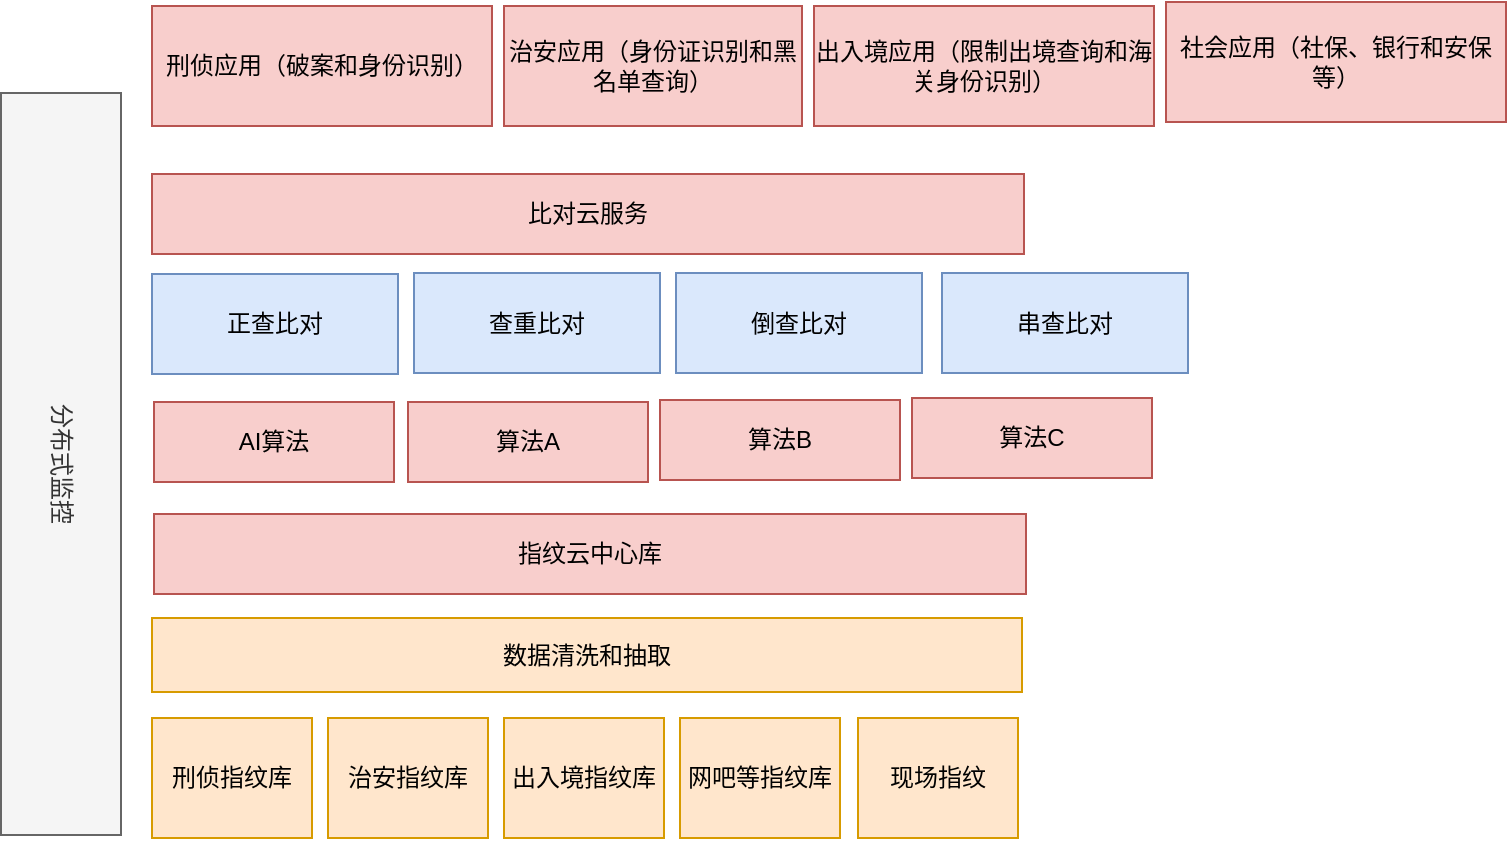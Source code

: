 <mxfile version="10.6.7" type="github"><diagram id="0JF_6vcvVq2uVW6Ly7bd" name="Page-1"><mxGraphModel dx="844" dy="399" grid="1" gridSize="10" guides="1" tooltips="1" connect="1" arrows="1" fold="1" page="1" pageScale="1" pageWidth="1169" pageHeight="1654" math="0" shadow="0"><root><mxCell id="0"/><mxCell id="1" parent="0"/><mxCell id="u5JKlpqk_BJtgDLQV8ew-2" value="刑侦应用（破案和身份识别）&lt;br&gt;" style="rounded=0;whiteSpace=wrap;html=1;fillColor=#f8cecc;strokeColor=#b85450;" parent="1" vertex="1"><mxGeometry x="287" y="546" width="170" height="60" as="geometry"/></mxCell><mxCell id="u5JKlpqk_BJtgDLQV8ew-4" value="AI算法" style="rounded=0;whiteSpace=wrap;html=1;fillColor=#f8cecc;strokeColor=#b85450;" parent="1" vertex="1"><mxGeometry x="288" y="744" width="120" height="40" as="geometry"/></mxCell><mxCell id="u5JKlpqk_BJtgDLQV8ew-5" value="指纹云中心库" style="rounded=0;whiteSpace=wrap;html=1;fillColor=#f8cecc;strokeColor=#b85450;" parent="1" vertex="1"><mxGeometry x="288" y="800" width="436" height="40" as="geometry"/></mxCell><mxCell id="u5JKlpqk_BJtgDLQV8ew-6" value="正查比对" style="rounded=0;whiteSpace=wrap;html=1;fillColor=#dae8fc;strokeColor=#6c8ebf;" parent="1" vertex="1"><mxGeometry x="287" y="680" width="123" height="50" as="geometry"/></mxCell><mxCell id="u5JKlpqk_BJtgDLQV8ew-8" value="治安应用（身份证识别和黑名单查询）" style="rounded=0;whiteSpace=wrap;html=1;fillColor=#f8cecc;strokeColor=#b85450;" parent="1" vertex="1"><mxGeometry x="463" y="546" width="149" height="60" as="geometry"/></mxCell><mxCell id="u5JKlpqk_BJtgDLQV8ew-16" value="分布式监控" style="rounded=0;whiteSpace=wrap;html=1;rotation=90;fillColor=#f5f5f5;strokeColor=#666666;fontColor=#333333;" parent="1" vertex="1"><mxGeometry x="56" y="745" width="371" height="60" as="geometry"/></mxCell><mxCell id="F6PAVdrW8Sd14UwHxQ3P-1" value="数据清洗和抽取" style="rounded=0;whiteSpace=wrap;html=1;fillColor=#ffe6cc;strokeColor=#d79b00;" parent="1" vertex="1"><mxGeometry x="287" y="852" width="435" height="37" as="geometry"/></mxCell><mxCell id="F6PAVdrW8Sd14UwHxQ3P-2" value="算法A" style="rounded=0;whiteSpace=wrap;html=1;fillColor=#f8cecc;strokeColor=#b85450;" parent="1" vertex="1"><mxGeometry x="415" y="744" width="120" height="40" as="geometry"/></mxCell><mxCell id="F6PAVdrW8Sd14UwHxQ3P-5" value="算法B" style="rounded=0;whiteSpace=wrap;html=1;fillColor=#f8cecc;strokeColor=#b85450;" parent="1" vertex="1"><mxGeometry x="541" y="743" width="120" height="40" as="geometry"/></mxCell><mxCell id="F6PAVdrW8Sd14UwHxQ3P-7" value="出入境应用（限制出境查询和海关身份识别）" style="rounded=0;whiteSpace=wrap;html=1;fillColor=#f8cecc;strokeColor=#b85450;" parent="1" vertex="1"><mxGeometry x="618" y="546" width="170" height="60" as="geometry"/></mxCell><mxCell id="u5JKlpqk_BJtgDLQV8ew-1" value="刑侦指纹库" style="rounded=0;whiteSpace=wrap;html=1;fillColor=#ffe6cc;strokeColor=#d79b00;" parent="1" vertex="1"><mxGeometry x="287" y="902" width="80" height="60" as="geometry"/></mxCell><mxCell id="6z8G4xYgoYw2105jy4mL-1" value="治安指纹库" style="rounded=0;whiteSpace=wrap;html=1;fillColor=#ffe6cc;strokeColor=#d79b00;" parent="1" vertex="1"><mxGeometry x="375" y="902" width="80" height="60" as="geometry"/></mxCell><mxCell id="6z8G4xYgoYw2105jy4mL-2" value="出入境指纹库" style="rounded=0;whiteSpace=wrap;html=1;fillColor=#ffe6cc;strokeColor=#d79b00;" parent="1" vertex="1"><mxGeometry x="463" y="902" width="80" height="60" as="geometry"/></mxCell><mxCell id="6z8G4xYgoYw2105jy4mL-4" value="网吧等指纹库" style="rounded=0;whiteSpace=wrap;html=1;fillColor=#ffe6cc;strokeColor=#d79b00;" parent="1" vertex="1"><mxGeometry x="551" y="902" width="80" height="60" as="geometry"/></mxCell><mxCell id="F6PAVdrW8Sd14UwHxQ3P-9" value="算法C" style="rounded=0;whiteSpace=wrap;html=1;fillColor=#f8cecc;strokeColor=#b85450;" parent="1" vertex="1"><mxGeometry x="667" y="742" width="120" height="40" as="geometry"/></mxCell><mxCell id="JDsC-USO73Mr1CR5BDgQ-1" value="现场指纹" style="rounded=0;whiteSpace=wrap;html=1;fillColor=#ffe6cc;strokeColor=#d79b00;" vertex="1" parent="1"><mxGeometry x="640" y="902" width="80" height="60" as="geometry"/></mxCell><mxCell id="JDsC-USO73Mr1CR5BDgQ-3" value="查重比对" style="rounded=0;whiteSpace=wrap;html=1;fillColor=#dae8fc;strokeColor=#6c8ebf;" vertex="1" parent="1"><mxGeometry x="418" y="679.5" width="123" height="50" as="geometry"/></mxCell><mxCell id="JDsC-USO73Mr1CR5BDgQ-4" value="倒查比对" style="rounded=0;whiteSpace=wrap;html=1;fillColor=#dae8fc;strokeColor=#6c8ebf;" vertex="1" parent="1"><mxGeometry x="549" y="679.5" width="123" height="50" as="geometry"/></mxCell><mxCell id="JDsC-USO73Mr1CR5BDgQ-5" value="串查比对" style="rounded=0;whiteSpace=wrap;html=1;fillColor=#dae8fc;strokeColor=#6c8ebf;" vertex="1" parent="1"><mxGeometry x="682" y="679.5" width="123" height="50" as="geometry"/></mxCell><mxCell id="JDsC-USO73Mr1CR5BDgQ-6" value="比对云服务" style="rounded=0;whiteSpace=wrap;html=1;fillColor=#f8cecc;strokeColor=#b85450;" vertex="1" parent="1"><mxGeometry x="287" y="630" width="436" height="40" as="geometry"/></mxCell><mxCell id="JDsC-USO73Mr1CR5BDgQ-7" value="社会应用（社保、银行和安保等）" style="rounded=0;whiteSpace=wrap;html=1;fillColor=#f8cecc;strokeColor=#b85450;" vertex="1" parent="1"><mxGeometry x="794" y="544" width="170" height="60" as="geometry"/></mxCell></root></mxGraphModel></diagram><diagram id="OmTZ8DpQ9UB5DvIpH6f9" name="Page-2"><mxGraphModel dx="1125" dy="487" grid="1" gridSize="10" guides="1" tooltips="1" connect="1" arrows="1" fold="1" page="1" pageScale="1" pageWidth="827" pageHeight="1169" math="0" shadow="0"><root><mxCell id="4jBuX9wIQml3wsNUi4NO-0"/><mxCell id="4jBuX9wIQml3wsNUi4NO-1" parent="4jBuX9wIQml3wsNUi4NO-0"/><mxCell id="4jBuX9wIQml3wsNUi4NO-2" value="ECS(Linux)" style="rounded=0;whiteSpace=wrap;html=1;fillColor=#ffe6cc;strokeColor=#d79b00;" vertex="1" parent="4jBuX9wIQml3wsNUi4NO-1"><mxGeometry x="584" y="842.5" width="509" height="40" as="geometry"/></mxCell><mxCell id="4jBuX9wIQml3wsNUi4NO-3" value="任务调度" style="rounded=0;whiteSpace=wrap;html=1;fillColor=#f8cecc;strokeColor=#b85450;" vertex="1" parent="4jBuX9wIQml3wsNUi4NO-1"><mxGeometry x="584" y="693" width="90" height="40" as="geometry"/></mxCell><mxCell id="4jBuX9wIQml3wsNUi4NO-4" value="特征文件(NFS)" style="rounded=0;whiteSpace=wrap;html=1;fillColor=#ffe6cc;strokeColor=#d79b00;" vertex="1" parent="4jBuX9wIQml3wsNUi4NO-1"><mxGeometry x="584" y="792.5" width="510" height="40" as="geometry"/></mxCell><mxCell id="4jBuX9wIQml3wsNUi4NO-5" value="指纹查看" style="rounded=0;whiteSpace=wrap;html=1;fillColor=#e1d5e7;strokeColor=#9673a6;" vertex="1" parent="4jBuX9wIQml3wsNUi4NO-1"><mxGeometry x="312.5" y="642.5" width="240" height="40" as="geometry"/></mxCell><mxCell id="4jBuX9wIQml3wsNUi4NO-6" value="接收任务和发送结果服务" style="rounded=0;whiteSpace=wrap;html=1;fillColor=#dae8fc;strokeColor=#6c8ebf;" vertex="1" parent="4jBuX9wIQml3wsNUi4NO-1"><mxGeometry x="584" y="592.5" width="510" height="40" as="geometry"/></mxCell><mxCell id="4jBuX9wIQml3wsNUi4NO-7" value="阿里云监控&lt;br&gt;&lt;br&gt;" style="rounded=0;whiteSpace=wrap;html=1;rotation=90;fillColor=#f5f5f5;strokeColor=#666666;fontColor=#333333;" vertex="1" parent="4jBuX9wIQml3wsNUi4NO-1"><mxGeometry x="986" y="713" width="287" height="50" as="geometry"/></mxCell><mxCell id="4jBuX9wIQml3wsNUi4NO-8" value="指纹编辑" style="rounded=0;whiteSpace=wrap;html=1;fillColor=#e1d5e7;strokeColor=#9673a6;" vertex="1" parent="4jBuX9wIQml3wsNUi4NO-1"><mxGeometry x="142" y="592.5" width="160" height="40" as="geometry"/></mxCell><mxCell id="4jBuX9wIQml3wsNUi4NO-9" value="比对认定" style="rounded=0;whiteSpace=wrap;html=1;fillColor=#e1d5e7;strokeColor=#9673a6;" vertex="1" parent="4jBuX9wIQml3wsNUi4NO-1"><mxGeometry x="310" y="593" width="242" height="40" as="geometry"/></mxCell><mxCell id="4jBuX9wIQml3wsNUi4NO-10" value="用户管理&lt;br&gt;" style="rounded=0;whiteSpace=wrap;html=1;fillColor=#e1d5e7;strokeColor=#9673a6;" vertex="1" parent="4jBuX9wIQml3wsNUi4NO-1"><mxGeometry x="142.5" y="642.5" width="160" height="40" as="geometry"/></mxCell><mxCell id="4jBuX9wIQml3wsNUi4NO-11" value="特征文件cache(Alluxio)" style="rounded=0;whiteSpace=wrap;html=1;fillColor=#ffe6cc;strokeColor=#d79b00;" vertex="1" parent="4jBuX9wIQml3wsNUi4NO-1"><mxGeometry x="844" y="742.5" width="250" height="40" as="geometry"/></mxCell><mxCell id="4jBuX9wIQml3wsNUi4NO-12" value="结构化数据存储PPAS" style="shape=cylinder;whiteSpace=wrap;html=1;boundedLbl=1;backgroundOutline=1;fillColor=#ffe6cc;strokeColor=#d79b00;" vertex="1" parent="4jBuX9wIQml3wsNUi4NO-1"><mxGeometry x="140" y="740" width="246" height="40" as="geometry"/></mxCell><mxCell id="4jBuX9wIQml3wsNUi4NO-13" value="OSS存储" style="rounded=0;whiteSpace=wrap;html=1;fillColor=#ffe6cc;strokeColor=#d79b00;" vertex="1" parent="4jBuX9wIQml3wsNUi4NO-1"><mxGeometry x="394" y="743" width="157" height="40" as="geometry"/></mxCell><mxCell id="4jBuX9wIQml3wsNUi4NO-14" value="分析数据库(H8)" style="rounded=0;whiteSpace=wrap;html=1;fillColor=#ffe6cc;strokeColor=#d79b00;" vertex="1" parent="4jBuX9wIQml3wsNUi4NO-1"><mxGeometry x="584" y="742.5" width="250" height="40" as="geometry"/></mxCell><mxCell id="4jBuX9wIQml3wsNUi4NO-15" value="专题库（数据仓库，数据抽取得到）" style="rounded=0;whiteSpace=wrap;html=1;fillColor=#ffe6cc;strokeColor=#d79b00;" vertex="1" parent="4jBuX9wIQml3wsNUi4NO-1"><mxGeometry x="141" y="690.5" width="250" height="40" as="geometry"/></mxCell><mxCell id="4jBuX9wIQml3wsNUi4NO-16" value="数据队列(MongoDB)" style="rounded=0;whiteSpace=wrap;html=1;fillColor=#f8cecc;strokeColor=#b85450;" vertex="1" parent="4jBuX9wIQml3wsNUi4NO-1"><mxGeometry x="691" y="692.5" width="90" height="40" as="geometry"/></mxCell><mxCell id="4jBuX9wIQml3wsNUi4NO-17" value="远程过程调用" style="rounded=0;whiteSpace=wrap;html=1;fillColor=#f8cecc;strokeColor=#b85450;" vertex="1" parent="4jBuX9wIQml3wsNUi4NO-1"><mxGeometry x="796" y="692.5" width="90" height="40" as="geometry"/></mxCell><mxCell id="4jBuX9wIQml3wsNUi4NO-18" value="比对算法" style="rounded=0;whiteSpace=wrap;html=1;fillColor=#f8cecc;strokeColor=#b85450;" vertex="1" parent="4jBuX9wIQml3wsNUi4NO-1"><mxGeometry x="902" y="692.5" width="90" height="40" as="geometry"/></mxCell><mxCell id="4jBuX9wIQml3wsNUi4NO-19" value="正查服务" style="rounded=0;whiteSpace=wrap;html=1;fillColor=#f8cecc;strokeColor=#b85450;" vertex="1" parent="4jBuX9wIQml3wsNUi4NO-1"><mxGeometry x="584" y="643" width="90" height="40" as="geometry"/></mxCell><mxCell id="4jBuX9wIQml3wsNUi4NO-20" value="查重服务" style="rounded=0;whiteSpace=wrap;html=1;fillColor=#f8cecc;strokeColor=#b85450;aspect=fixed;" vertex="1" parent="4jBuX9wIQml3wsNUi4NO-1"><mxGeometry x="690" y="642.5" width="90" height="40" as="geometry"/></mxCell><mxCell id="4jBuX9wIQml3wsNUi4NO-21" value="倒查服务" style="rounded=0;whiteSpace=wrap;html=1;fillColor=#f8cecc;strokeColor=#b85450;" vertex="1" parent="4jBuX9wIQml3wsNUi4NO-1"><mxGeometry x="796" y="642.5" width="90" height="40" as="geometry"/></mxCell><mxCell id="4jBuX9wIQml3wsNUi4NO-22" value="串查服务" style="rounded=0;whiteSpace=wrap;html=1;fillColor=#f8cecc;strokeColor=#b85450;aspect=fixed;" vertex="1" parent="4jBuX9wIQml3wsNUi4NO-1"><mxGeometry x="902" y="642.5" width="90" height="40" as="geometry"/></mxCell><mxCell id="4jBuX9wIQml3wsNUi4NO-23" value="发查询和收结果服务" style="rounded=0;whiteSpace=wrap;html=1;fillColor=#e1d5e7;strokeColor=#9673a6;" vertex="1" parent="4jBuX9wIQml3wsNUi4NO-1"><mxGeometry x="143" y="544" width="409" height="40" as="geometry"/></mxCell><mxCell id="4jBuX9wIQml3wsNUi4NO-24" value="" style="endArrow=classic;startArrow=classic;html=1;entryX=0;entryY=0.5;entryDx=0;entryDy=0;exitX=1;exitY=0.5;exitDx=0;exitDy=0;" edge="1" parent="4jBuX9wIQml3wsNUi4NO-1" source="4jBuX9wIQml3wsNUi4NO-23" target="4jBuX9wIQml3wsNUi4NO-6"><mxGeometry width="50" height="50" relative="1" as="geometry"><mxPoint x="520" y="550" as="sourcePoint"/><mxPoint x="570" y="500" as="targetPoint"/></mxGeometry></mxCell><mxCell id="4jBuX9wIQml3wsNUi4NO-25" value="二代证指纹(文件)" style="rounded=0;whiteSpace=wrap;html=1;fillColor=#ffe6cc;strokeColor=#d79b00;" vertex="1" parent="4jBuX9wIQml3wsNUi4NO-1"><mxGeometry x="140" y="842.5" width="102" height="40" as="geometry"/></mxCell><mxCell id="4jBuX9wIQml3wsNUi4NO-26" value="护照指纹" style="rounded=0;whiteSpace=wrap;html=1;fillColor=#ffe6cc;strokeColor=#d79b00;" vertex="1" parent="4jBuX9wIQml3wsNUi4NO-1"><mxGeometry x="249" y="842.5" width="92" height="40" as="geometry"/></mxCell><mxCell id="4jBuX9wIQml3wsNUi4NO-27" value="犯罪人员指纹" style="rounded=0;whiteSpace=wrap;html=1;fillColor=#ffe6cc;strokeColor=#d79b00;" vertex="1" parent="4jBuX9wIQml3wsNUi4NO-1"><mxGeometry x="351.5" y="842.5" width="102" height="40" as="geometry"/></mxCell><mxCell id="4jBuX9wIQml3wsNUi4NO-28" value="现场指纹" style="rounded=0;whiteSpace=wrap;html=1;fillColor=#ffe6cc;strokeColor=#d79b00;" vertex="1" parent="4jBuX9wIQml3wsNUi4NO-1"><mxGeometry x="460.5" y="842.5" width="92" height="40" as="geometry"/></mxCell><mxCell id="4jBuX9wIQml3wsNUi4NO-29" value="数据清洗和入库" style="rounded=0;whiteSpace=wrap;html=1;fillColor=#e1d5e7;strokeColor=#9673a6;" vertex="1" parent="4jBuX9wIQml3wsNUi4NO-1"><mxGeometry x="140" y="793.5" width="410" height="40" as="geometry"/></mxCell><mxCell id="4jBuX9wIQml3wsNUi4NO-30" value="指纹算法专有特征库" style="rounded=0;whiteSpace=wrap;html=1;fillColor=#ffe6cc;strokeColor=#d79b00;" vertex="1" parent="4jBuX9wIQml3wsNUi4NO-1"><mxGeometry x="397" y="690.5" width="155" height="40" as="geometry"/></mxCell><mxCell id="4jBuX9wIQml3wsNUi4NO-31" value="" style="endArrow=classic;html=1;entryX=0;entryY=0.5;entryDx=0;entryDy=0;exitX=1;exitY=0.5;exitDx=0;exitDy=0;" edge="1" parent="4jBuX9wIQml3wsNUi4NO-1" source="4jBuX9wIQml3wsNUi4NO-30" target="4jBuX9wIQml3wsNUi4NO-14"><mxGeometry width="50" height="50" relative="1" as="geometry"><mxPoint x="550" y="720" as="sourcePoint"/><mxPoint x="601" y="641.5" as="targetPoint"/></mxGeometry></mxCell><mxCell id="4jBuX9wIQml3wsNUi4NO-32" value="" style="endArrow=classic;html=1;entryX=0;entryY=0.5;entryDx=0;entryDy=0;exitX=1;exitY=0.5;exitDx=0;exitDy=0;" edge="1" parent="4jBuX9wIQml3wsNUi4NO-1" source="4jBuX9wIQml3wsNUi4NO-30" target="4jBuX9wIQml3wsNUi4NO-4"><mxGeometry width="50" height="50" relative="1" as="geometry"><mxPoint x="570" y="720" as="sourcePoint"/><mxPoint x="602.5" y="642" as="targetPoint"/></mxGeometry></mxCell><mxCell id="lHXPfTh80H9E5JKo_zr6-4" value="任务请求" style="endArrow=classic;html=1;entryX=0;entryY=0.5;entryDx=0;entryDy=0;" edge="1" parent="4jBuX9wIQml3wsNUi4NO-1" target="4jBuX9wIQml3wsNUi4NO-23"><mxGeometry width="50" height="50" relative="1" as="geometry"><mxPoint x="30" y="564" as="sourcePoint"/><mxPoint x="140" y="540" as="targetPoint"/></mxGeometry></mxCell><mxCell id="lHXPfTh80H9E5JKo_zr6-5" value="提特征服务" style="rounded=0;whiteSpace=wrap;html=1;fillColor=#f8cecc;strokeColor=#b85450;aspect=fixed;" vertex="1" parent="4jBuX9wIQml3wsNUi4NO-1"><mxGeometry x="1004" y="642.5" width="90" height="40" as="geometry"/></mxCell><mxCell id="lHXPfTh80H9E5JKo_zr6-6" value="提特征算法" style="rounded=0;whiteSpace=wrap;html=1;fillColor=#f8cecc;strokeColor=#b85450;" vertex="1" parent="4jBuX9wIQml3wsNUi4NO-1"><mxGeometry x="1004" y="692.5" width="90" height="40" as="geometry"/></mxCell></root></mxGraphModel></diagram></mxfile>
